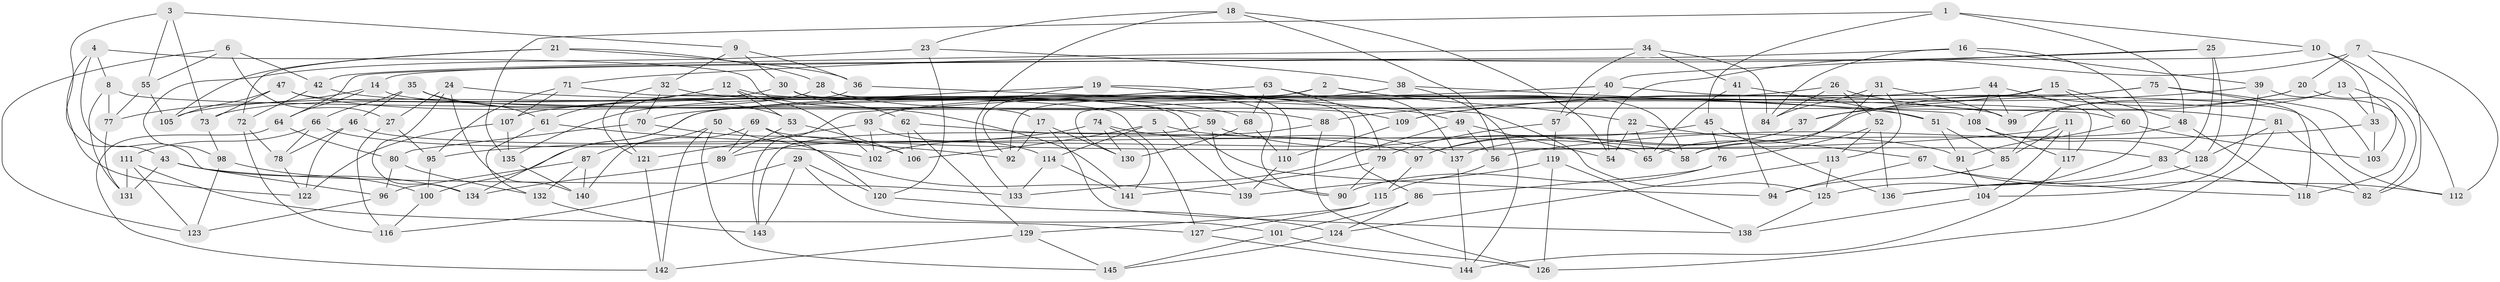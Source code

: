 // Generated by graph-tools (version 1.1) at 2025/03/03/09/25 03:03:04]
// undirected, 145 vertices, 290 edges
graph export_dot {
graph [start="1"]
  node [color=gray90,style=filled];
  1;
  2;
  3;
  4;
  5;
  6;
  7;
  8;
  9;
  10;
  11;
  12;
  13;
  14;
  15;
  16;
  17;
  18;
  19;
  20;
  21;
  22;
  23;
  24;
  25;
  26;
  27;
  28;
  29;
  30;
  31;
  32;
  33;
  34;
  35;
  36;
  37;
  38;
  39;
  40;
  41;
  42;
  43;
  44;
  45;
  46;
  47;
  48;
  49;
  50;
  51;
  52;
  53;
  54;
  55;
  56;
  57;
  58;
  59;
  60;
  61;
  62;
  63;
  64;
  65;
  66;
  67;
  68;
  69;
  70;
  71;
  72;
  73;
  74;
  75;
  76;
  77;
  78;
  79;
  80;
  81;
  82;
  83;
  84;
  85;
  86;
  87;
  88;
  89;
  90;
  91;
  92;
  93;
  94;
  95;
  96;
  97;
  98;
  99;
  100;
  101;
  102;
  103;
  104;
  105;
  106;
  107;
  108;
  109;
  110;
  111;
  112;
  113;
  114;
  115;
  116;
  117;
  118;
  119;
  120;
  121;
  122;
  123;
  124;
  125;
  126;
  127;
  128;
  129;
  130;
  131;
  132;
  133;
  134;
  135;
  136;
  137;
  138;
  139;
  140;
  141;
  142;
  143;
  144;
  145;
  1 -- 45;
  1 -- 10;
  1 -- 135;
  1 -- 48;
  2 -- 135;
  2 -- 58;
  2 -- 22;
  2 -- 92;
  3 -- 55;
  3 -- 73;
  3 -- 9;
  3 -- 43;
  4 -- 17;
  4 -- 8;
  4 -- 96;
  4 -- 122;
  5 -- 91;
  5 -- 114;
  5 -- 106;
  5 -- 139;
  6 -- 27;
  6 -- 42;
  6 -- 123;
  6 -- 55;
  7 -- 112;
  7 -- 82;
  7 -- 54;
  7 -- 20;
  8 -- 131;
  8 -- 77;
  8 -- 60;
  9 -- 36;
  9 -- 32;
  9 -- 30;
  10 -- 112;
  10 -- 14;
  10 -- 33;
  11 -- 95;
  11 -- 117;
  11 -- 85;
  11 -- 104;
  12 -- 53;
  12 -- 102;
  12 -- 99;
  12 -- 61;
  13 -- 99;
  13 -- 103;
  13 -- 85;
  13 -- 33;
  14 -- 88;
  14 -- 64;
  14 -- 77;
  15 -- 48;
  15 -- 60;
  15 -- 37;
  15 -- 107;
  16 -- 125;
  16 -- 84;
  16 -- 39;
  16 -- 64;
  17 -- 92;
  17 -- 138;
  17 -- 130;
  18 -- 23;
  18 -- 56;
  18 -- 133;
  18 -- 54;
  19 -- 92;
  19 -- 110;
  19 -- 49;
  19 -- 134;
  20 -- 82;
  20 -- 37;
  20 -- 65;
  21 -- 105;
  21 -- 36;
  21 -- 28;
  21 -- 72;
  22 -- 65;
  22 -- 54;
  22 -- 67;
  23 -- 38;
  23 -- 120;
  23 -- 98;
  24 -- 51;
  24 -- 140;
  24 -- 27;
  24 -- 134;
  25 -- 83;
  25 -- 71;
  25 -- 128;
  25 -- 40;
  26 -- 52;
  26 -- 81;
  26 -- 84;
  26 -- 100;
  27 -- 95;
  27 -- 116;
  28 -- 90;
  28 -- 73;
  28 -- 109;
  29 -- 101;
  29 -- 116;
  29 -- 120;
  29 -- 143;
  30 -- 62;
  30 -- 105;
  30 -- 86;
  31 -- 99;
  31 -- 58;
  31 -- 113;
  31 -- 84;
  32 -- 70;
  32 -- 68;
  32 -- 121;
  33 -- 56;
  33 -- 103;
  34 -- 84;
  34 -- 42;
  34 -- 57;
  34 -- 41;
  35 -- 66;
  35 -- 61;
  35 -- 53;
  35 -- 46;
  36 -- 125;
  36 -- 121;
  37 -- 97;
  37 -- 137;
  38 -- 108;
  38 -- 144;
  38 -- 93;
  39 -- 104;
  39 -- 109;
  39 -- 118;
  40 -- 57;
  40 -- 112;
  40 -- 70;
  41 -- 51;
  41 -- 94;
  41 -- 65;
  42 -- 72;
  42 -- 59;
  43 -- 131;
  43 -- 133;
  43 -- 134;
  44 -- 117;
  44 -- 108;
  44 -- 109;
  44 -- 99;
  45 -- 76;
  45 -- 97;
  45 -- 136;
  46 -- 58;
  46 -- 78;
  46 -- 122;
  47 -- 105;
  47 -- 141;
  47 -- 73;
  47 -- 94;
  48 -- 58;
  48 -- 118;
  49 -- 56;
  49 -- 54;
  49 -- 133;
  50 -- 145;
  50 -- 87;
  50 -- 139;
  50 -- 142;
  51 -- 85;
  51 -- 91;
  52 -- 136;
  52 -- 113;
  52 -- 76;
  53 -- 89;
  53 -- 106;
  55 -- 105;
  55 -- 77;
  56 -- 115;
  57 -- 79;
  57 -- 119;
  59 -- 143;
  59 -- 65;
  59 -- 90;
  60 -- 91;
  60 -- 103;
  61 -- 92;
  61 -- 132;
  62 -- 129;
  62 -- 97;
  62 -- 106;
  63 -- 79;
  63 -- 68;
  63 -- 137;
  63 -- 143;
  64 -- 142;
  64 -- 80;
  66 -- 111;
  66 -- 78;
  66 -- 102;
  67 -- 82;
  67 -- 94;
  67 -- 118;
  68 -- 130;
  68 -- 110;
  69 -- 140;
  69 -- 83;
  69 -- 89;
  69 -- 120;
  70 -- 106;
  70 -- 80;
  71 -- 95;
  71 -- 127;
  71 -- 107;
  72 -- 78;
  72 -- 116;
  73 -- 98;
  74 -- 130;
  74 -- 137;
  74 -- 89;
  74 -- 141;
  75 -- 130;
  75 -- 103;
  75 -- 88;
  75 -- 118;
  76 -- 86;
  76 -- 90;
  77 -- 131;
  78 -- 122;
  79 -- 141;
  79 -- 90;
  80 -- 132;
  80 -- 96;
  81 -- 126;
  81 -- 128;
  81 -- 82;
  83 -- 136;
  83 -- 112;
  85 -- 94;
  86 -- 101;
  86 -- 124;
  87 -- 132;
  87 -- 96;
  87 -- 140;
  88 -- 126;
  88 -- 102;
  89 -- 134;
  91 -- 104;
  93 -- 102;
  93 -- 114;
  93 -- 121;
  95 -- 100;
  96 -- 123;
  97 -- 115;
  98 -- 100;
  98 -- 123;
  100 -- 116;
  101 -- 145;
  101 -- 126;
  104 -- 138;
  107 -- 122;
  107 -- 135;
  108 -- 117;
  108 -- 128;
  109 -- 110;
  110 -- 139;
  111 -- 123;
  111 -- 127;
  111 -- 131;
  113 -- 125;
  113 -- 124;
  114 -- 141;
  114 -- 133;
  115 -- 127;
  115 -- 129;
  117 -- 144;
  119 -- 138;
  119 -- 126;
  119 -- 139;
  120 -- 124;
  121 -- 142;
  124 -- 145;
  125 -- 138;
  127 -- 144;
  128 -- 136;
  129 -- 145;
  129 -- 142;
  132 -- 143;
  135 -- 140;
  137 -- 144;
}
